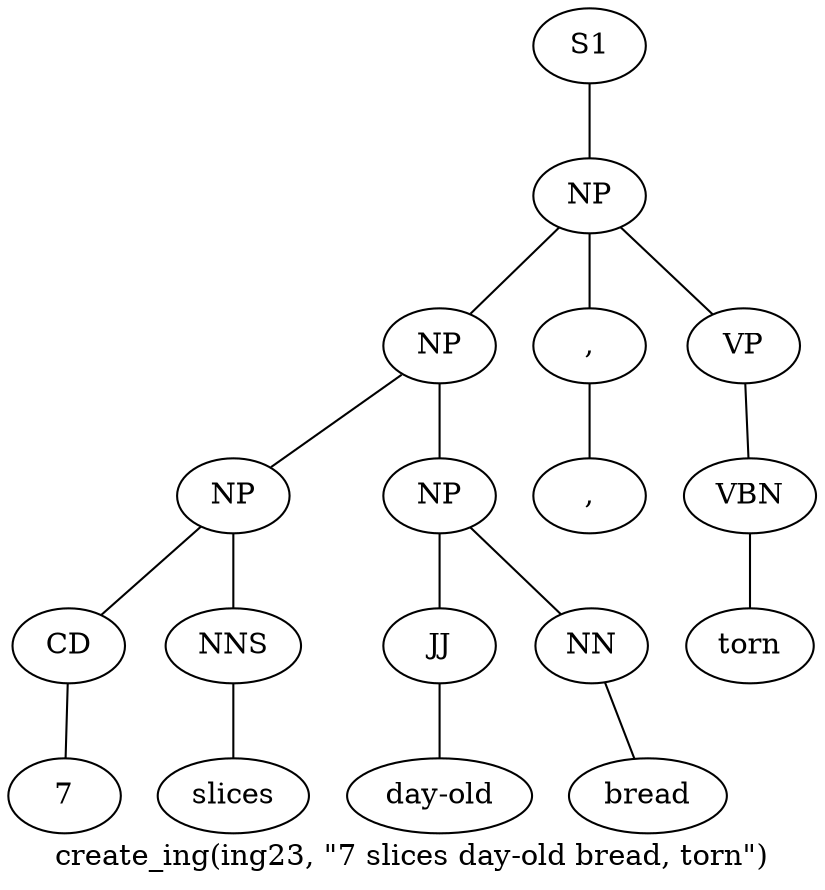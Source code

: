 graph SyntaxGraph {
	label = "create_ing(ing23, \"7 slices day-old bread, torn\")";
	Node0 [label="S1"];
	Node1 [label="NP"];
	Node2 [label="NP"];
	Node3 [label="NP"];
	Node4 [label="CD"];
	Node5 [label="7"];
	Node6 [label="NNS"];
	Node7 [label="slices"];
	Node8 [label="NP"];
	Node9 [label="JJ"];
	Node10 [label="day-old"];
	Node11 [label="NN"];
	Node12 [label="bread"];
	Node13 [label=","];
	Node14 [label=","];
	Node15 [label="VP"];
	Node16 [label="VBN"];
	Node17 [label="torn"];

	Node0 -- Node1;
	Node1 -- Node2;
	Node1 -- Node13;
	Node1 -- Node15;
	Node2 -- Node3;
	Node2 -- Node8;
	Node3 -- Node4;
	Node3 -- Node6;
	Node4 -- Node5;
	Node6 -- Node7;
	Node8 -- Node9;
	Node8 -- Node11;
	Node9 -- Node10;
	Node11 -- Node12;
	Node13 -- Node14;
	Node15 -- Node16;
	Node16 -- Node17;
}